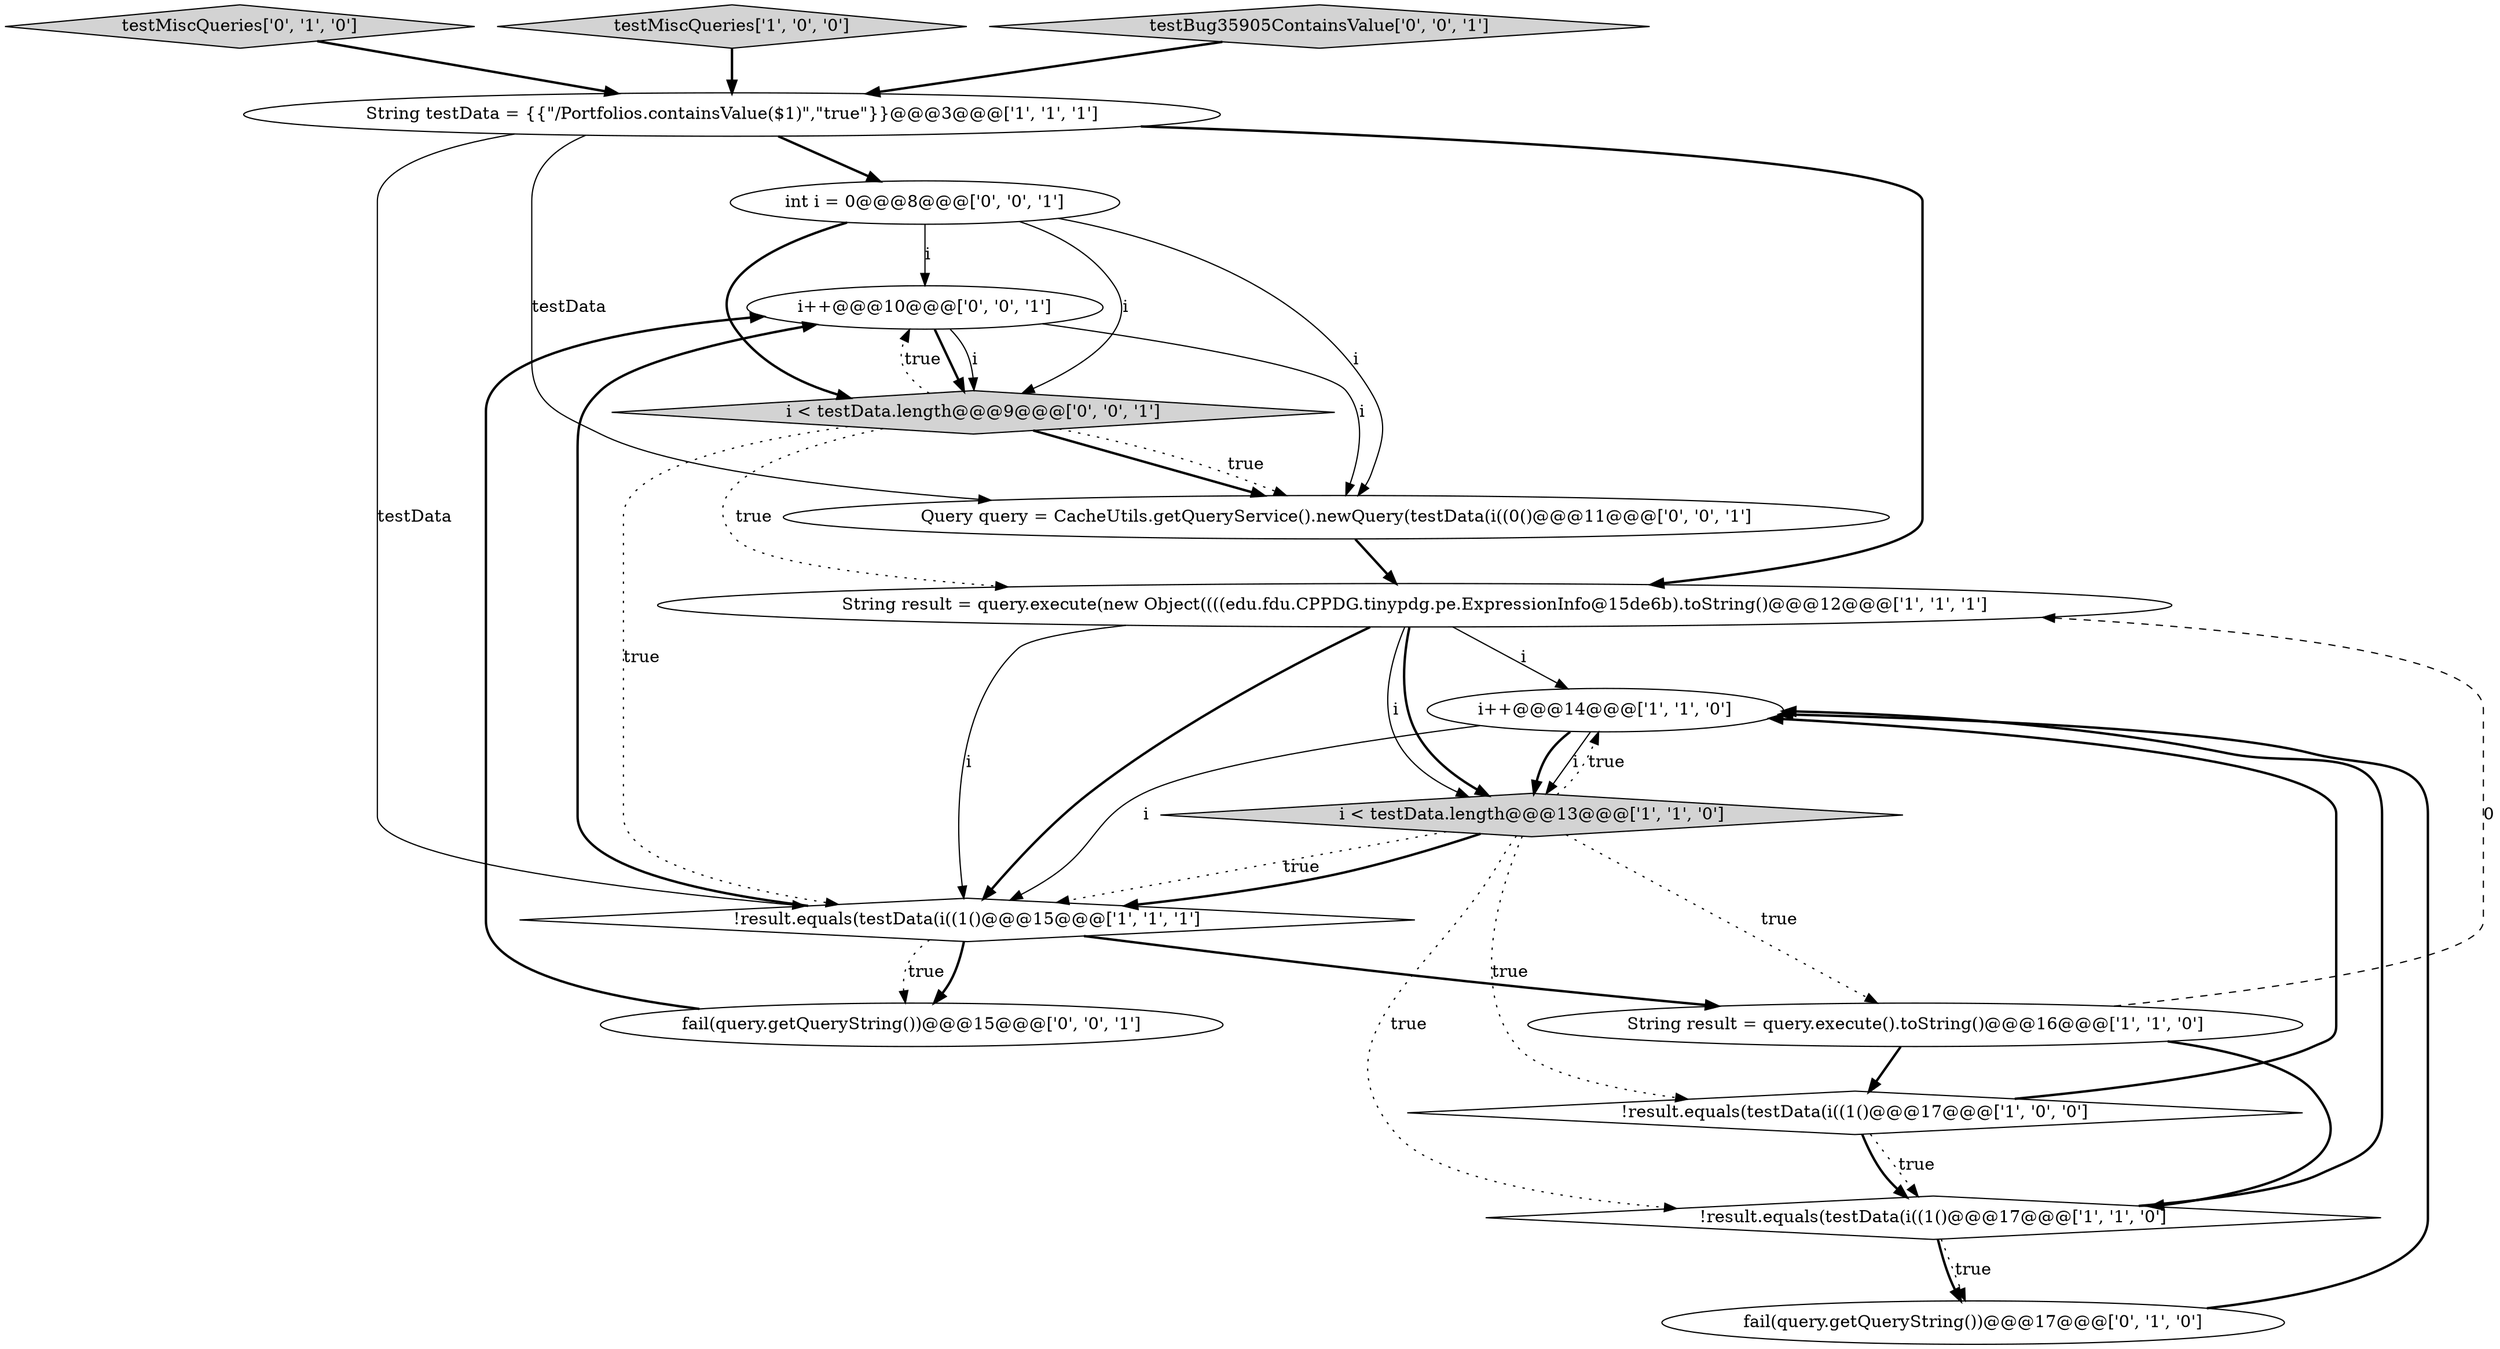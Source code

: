 digraph {
0 [style = filled, label = "String testData = {{\"/Portfolios.containsValue($1)\",\"true\"}}@@@3@@@['1', '1', '1']", fillcolor = white, shape = ellipse image = "AAA0AAABBB1BBB"];
10 [style = filled, label = "fail(query.getQueryString())@@@17@@@['0', '1', '0']", fillcolor = white, shape = ellipse image = "AAA0AAABBB2BBB"];
11 [style = filled, label = "fail(query.getQueryString())@@@15@@@['0', '0', '1']", fillcolor = white, shape = ellipse image = "AAA0AAABBB3BBB"];
12 [style = filled, label = "int i = 0@@@8@@@['0', '0', '1']", fillcolor = white, shape = ellipse image = "AAA0AAABBB3BBB"];
14 [style = filled, label = "i++@@@10@@@['0', '0', '1']", fillcolor = white, shape = ellipse image = "AAA0AAABBB3BBB"];
1 [style = filled, label = "!result.equals(testData(i((1()@@@17@@@['1', '0', '0']", fillcolor = white, shape = diamond image = "AAA0AAABBB1BBB"];
6 [style = filled, label = "String result = query.execute().toString()@@@16@@@['1', '1', '0']", fillcolor = white, shape = ellipse image = "AAA0AAABBB1BBB"];
2 [style = filled, label = "!result.equals(testData(i((1()@@@17@@@['1', '1', '0']", fillcolor = white, shape = diamond image = "AAA0AAABBB1BBB"];
15 [style = filled, label = "Query query = CacheUtils.getQueryService().newQuery(testData(i((0()@@@11@@@['0', '0', '1']", fillcolor = white, shape = ellipse image = "AAA0AAABBB3BBB"];
8 [style = filled, label = "i++@@@14@@@['1', '1', '0']", fillcolor = white, shape = ellipse image = "AAA0AAABBB1BBB"];
9 [style = filled, label = "testMiscQueries['0', '1', '0']", fillcolor = lightgray, shape = diamond image = "AAA0AAABBB2BBB"];
13 [style = filled, label = "i < testData.length@@@9@@@['0', '0', '1']", fillcolor = lightgray, shape = diamond image = "AAA0AAABBB3BBB"];
5 [style = filled, label = "testMiscQueries['1', '0', '0']", fillcolor = lightgray, shape = diamond image = "AAA0AAABBB1BBB"];
16 [style = filled, label = "testBug35905ContainsValue['0', '0', '1']", fillcolor = lightgray, shape = diamond image = "AAA0AAABBB3BBB"];
4 [style = filled, label = "!result.equals(testData(i((1()@@@15@@@['1', '1', '1']", fillcolor = white, shape = diamond image = "AAA0AAABBB1BBB"];
3 [style = filled, label = "String result = query.execute(new Object((((edu.fdu.CPPDG.tinypdg.pe.ExpressionInfo@15de6b).toString()@@@12@@@['1', '1', '1']", fillcolor = white, shape = ellipse image = "AAA0AAABBB1BBB"];
7 [style = filled, label = "i < testData.length@@@13@@@['1', '1', '0']", fillcolor = lightgray, shape = diamond image = "AAA0AAABBB1BBB"];
7->2 [style = dotted, label="true"];
4->6 [style = bold, label=""];
13->15 [style = bold, label=""];
7->4 [style = dotted, label="true"];
12->15 [style = solid, label="i"];
13->4 [style = dotted, label="true"];
12->13 [style = solid, label="i"];
7->8 [style = dotted, label="true"];
4->11 [style = bold, label=""];
1->8 [style = bold, label=""];
3->8 [style = solid, label="i"];
14->13 [style = bold, label=""];
10->8 [style = bold, label=""];
16->0 [style = bold, label=""];
4->11 [style = dotted, label="true"];
3->4 [style = solid, label="i"];
2->10 [style = bold, label=""];
0->3 [style = bold, label=""];
9->0 [style = bold, label=""];
14->15 [style = solid, label="i"];
7->1 [style = dotted, label="true"];
3->7 [style = bold, label=""];
11->14 [style = bold, label=""];
0->4 [style = solid, label="testData"];
2->10 [style = dotted, label="true"];
6->2 [style = bold, label=""];
2->8 [style = bold, label=""];
12->13 [style = bold, label=""];
3->7 [style = solid, label="i"];
5->0 [style = bold, label=""];
0->12 [style = bold, label=""];
8->4 [style = solid, label="i"];
6->3 [style = dashed, label="0"];
7->4 [style = bold, label=""];
13->3 [style = dotted, label="true"];
15->3 [style = bold, label=""];
4->14 [style = bold, label=""];
1->2 [style = dotted, label="true"];
8->7 [style = bold, label=""];
0->15 [style = solid, label="testData"];
14->13 [style = solid, label="i"];
13->15 [style = dotted, label="true"];
13->14 [style = dotted, label="true"];
6->1 [style = bold, label=""];
8->7 [style = solid, label="i"];
1->2 [style = bold, label=""];
3->4 [style = bold, label=""];
12->14 [style = solid, label="i"];
7->6 [style = dotted, label="true"];
}
